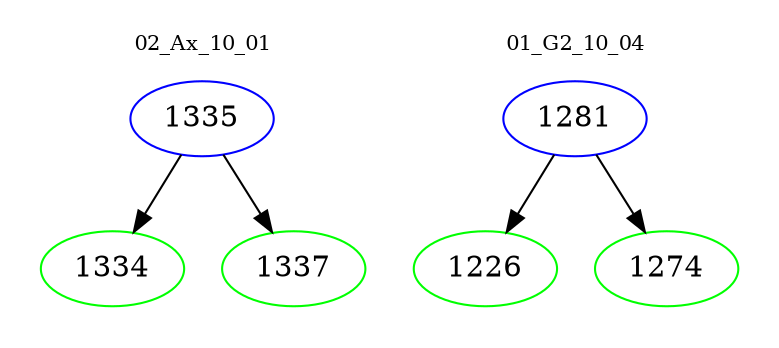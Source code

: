 digraph{
subgraph cluster_0 {
color = white
label = "02_Ax_10_01";
fontsize=10;
T0_1335 [label="1335", color="blue"]
T0_1335 -> T0_1334 [color="black"]
T0_1334 [label="1334", color="green"]
T0_1335 -> T0_1337 [color="black"]
T0_1337 [label="1337", color="green"]
}
subgraph cluster_1 {
color = white
label = "01_G2_10_04";
fontsize=10;
T1_1281 [label="1281", color="blue"]
T1_1281 -> T1_1226 [color="black"]
T1_1226 [label="1226", color="green"]
T1_1281 -> T1_1274 [color="black"]
T1_1274 [label="1274", color="green"]
}
}
